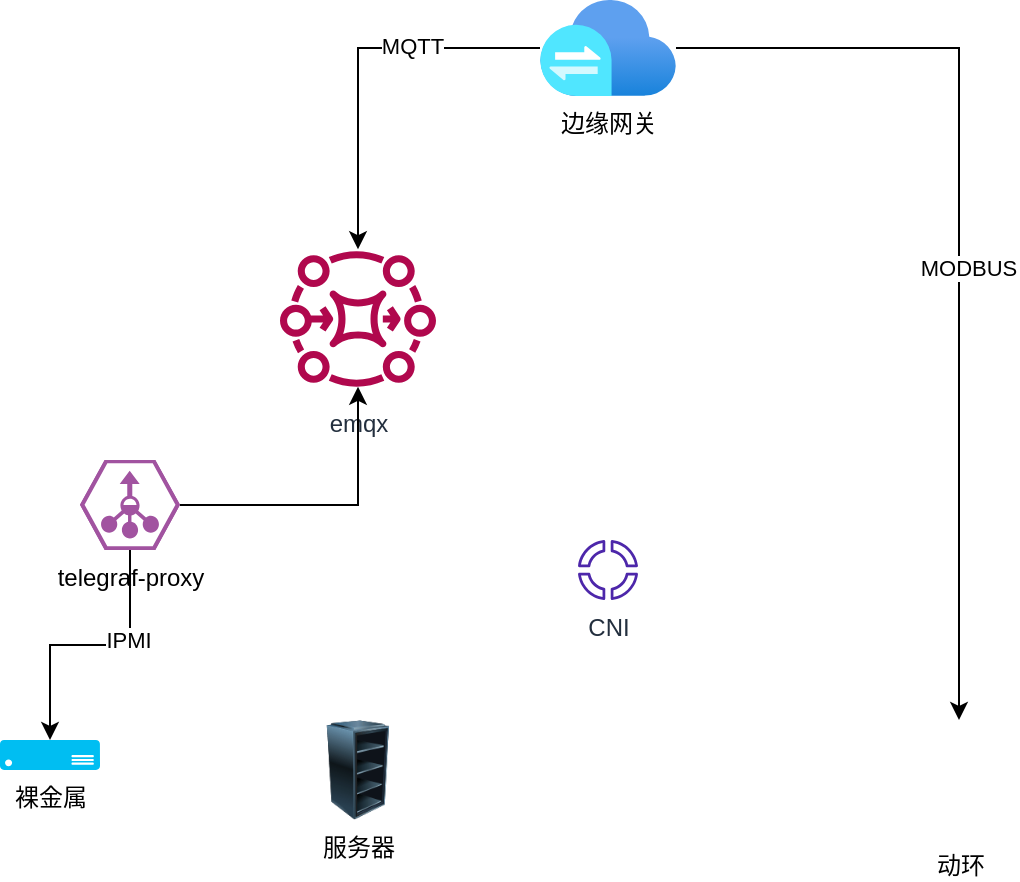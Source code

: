<mxfile version="18.1.1" type="github">
  <diagram id="Ka_yhlfQBt1nnNOFSuwi" name="Page-1">
    <mxGraphModel dx="1038" dy="547" grid="1" gridSize="10" guides="1" tooltips="1" connect="1" arrows="1" fold="1" page="1" pageScale="1" pageWidth="827" pageHeight="1169" math="0" shadow="0">
      <root>
        <mxCell id="0" />
        <mxCell id="1" parent="0" />
        <mxCell id="fz9vf7qBXlm0riUWRxJQ-17" style="edgeStyle=orthogonalEdgeStyle;rounded=0;orthogonalLoop=1;jettySize=auto;html=1;" edge="1" parent="1" source="fz9vf7qBXlm0riUWRxJQ-1" target="fz9vf7qBXlm0riUWRxJQ-14">
          <mxGeometry relative="1" as="geometry" />
        </mxCell>
        <mxCell id="fz9vf7qBXlm0riUWRxJQ-20" value="MODBUS" style="edgeLabel;html=1;align=center;verticalAlign=middle;resizable=0;points=[];" vertex="1" connectable="0" parent="fz9vf7qBXlm0riUWRxJQ-17">
          <mxGeometry x="0.049" y="4" relative="1" as="geometry">
            <mxPoint y="1" as="offset" />
          </mxGeometry>
        </mxCell>
        <mxCell id="fz9vf7qBXlm0riUWRxJQ-18" style="edgeStyle=orthogonalEdgeStyle;rounded=0;orthogonalLoop=1;jettySize=auto;html=1;" edge="1" parent="1" source="fz9vf7qBXlm0riUWRxJQ-1" target="fz9vf7qBXlm0riUWRxJQ-2">
          <mxGeometry relative="1" as="geometry" />
        </mxCell>
        <mxCell id="fz9vf7qBXlm0riUWRxJQ-19" value="MQTT" style="edgeLabel;html=1;align=center;verticalAlign=middle;resizable=0;points=[];" vertex="1" connectable="0" parent="fz9vf7qBXlm0riUWRxJQ-18">
          <mxGeometry x="-0.332" y="-1" relative="1" as="geometry">
            <mxPoint as="offset" />
          </mxGeometry>
        </mxCell>
        <mxCell id="fz9vf7qBXlm0riUWRxJQ-1" value="边缘网关" style="aspect=fixed;html=1;points=[];align=center;image;fontSize=12;image=img/lib/azure2/storage/Azure_Stack_Edge.svg;" vertex="1" parent="1">
          <mxGeometry x="360" y="40" width="68" height="48" as="geometry" />
        </mxCell>
        <mxCell id="fz9vf7qBXlm0riUWRxJQ-2" value="emqx" style="sketch=0;outlineConnect=0;fontColor=#232F3E;gradientColor=none;fillColor=#B0084D;strokeColor=none;dashed=0;verticalLabelPosition=bottom;verticalAlign=top;align=center;html=1;fontSize=12;fontStyle=0;aspect=fixed;pointerEvents=1;shape=mxgraph.aws4.mq_broker;" vertex="1" parent="1">
          <mxGeometry x="230" y="160" width="78" height="78" as="geometry" />
        </mxCell>
        <mxCell id="fz9vf7qBXlm0riUWRxJQ-3" value="裸金属" style="verticalLabelPosition=bottom;html=1;verticalAlign=top;align=center;strokeColor=none;fillColor=#00BEF2;shape=mxgraph.azure.server;" vertex="1" parent="1">
          <mxGeometry x="90" y="410" width="50" height="15" as="geometry" />
        </mxCell>
        <mxCell id="fz9vf7qBXlm0riUWRxJQ-7" style="edgeStyle=orthogonalEdgeStyle;rounded=0;orthogonalLoop=1;jettySize=auto;html=1;" edge="1" parent="1" source="fz9vf7qBXlm0riUWRxJQ-5" target="fz9vf7qBXlm0riUWRxJQ-2">
          <mxGeometry relative="1" as="geometry" />
        </mxCell>
        <mxCell id="fz9vf7qBXlm0riUWRxJQ-8" style="edgeStyle=orthogonalEdgeStyle;rounded=0;orthogonalLoop=1;jettySize=auto;html=1;entryX=0.5;entryY=0;entryDx=0;entryDy=0;entryPerimeter=0;" edge="1" parent="1" source="fz9vf7qBXlm0riUWRxJQ-5" target="fz9vf7qBXlm0riUWRxJQ-3">
          <mxGeometry relative="1" as="geometry" />
        </mxCell>
        <mxCell id="fz9vf7qBXlm0riUWRxJQ-9" value="IPMI" style="edgeLabel;html=1;align=center;verticalAlign=middle;resizable=0;points=[];" vertex="1" connectable="0" parent="fz9vf7qBXlm0riUWRxJQ-8">
          <mxGeometry x="-0.333" y="-1" relative="1" as="geometry">
            <mxPoint as="offset" />
          </mxGeometry>
        </mxCell>
        <mxCell id="fz9vf7qBXlm0riUWRxJQ-5" value="telegraf-proxy" style="verticalLabelPosition=bottom;sketch=0;html=1;fillColor=#A153A0;strokeColor=#ffffff;verticalAlign=top;align=center;points=[[0,0.5,0],[0.125,0.25,0],[0.25,0,0],[0.5,0,0],[0.75,0,0],[0.875,0.25,0],[1,0.5,0],[0.875,0.75,0],[0.75,1,0],[0.5,1,0],[0.125,0.75,0]];pointerEvents=1;shape=mxgraph.cisco_safe.compositeIcon;bgIcon=mxgraph.cisco_safe.design.blank_device;resIcon=mxgraph.cisco_safe.design.flow_collector_2;" vertex="1" parent="1">
          <mxGeometry x="130" y="270" width="50" height="45" as="geometry" />
        </mxCell>
        <mxCell id="fz9vf7qBXlm0riUWRxJQ-10" value="CNI" style="sketch=0;outlineConnect=0;fontColor=#232F3E;gradientColor=none;fillColor=#4D27AA;strokeColor=none;dashed=0;verticalLabelPosition=bottom;verticalAlign=top;align=center;html=1;fontSize=12;fontStyle=0;aspect=fixed;pointerEvents=1;shape=mxgraph.aws4.cloud_wan_segment_network;" vertex="1" parent="1">
          <mxGeometry x="379" y="310" width="30" height="30" as="geometry" />
        </mxCell>
        <mxCell id="fz9vf7qBXlm0riUWRxJQ-13" value="服务器" style="image;html=1;image=img/lib/clip_art/computers/Server_Rack_Empty_128x128.png" vertex="1" parent="1">
          <mxGeometry x="249" y="400" width="40" height="50" as="geometry" />
        </mxCell>
        <mxCell id="fz9vf7qBXlm0riUWRxJQ-14" value="动环" style="shape=image;html=1;verticalAlign=top;verticalLabelPosition=bottom;labelBackgroundColor=#ffffff;imageAspect=0;aspect=fixed;image=https://cdn2.iconfinder.com/data/icons/competitive-strategy-and-corporate-training/512/168_agriculture_urban_ecology_environment_farming_network_cloud_smart_computing-128.png" vertex="1" parent="1">
          <mxGeometry x="540" y="400" width="59" height="59" as="geometry" />
        </mxCell>
      </root>
    </mxGraphModel>
  </diagram>
</mxfile>
